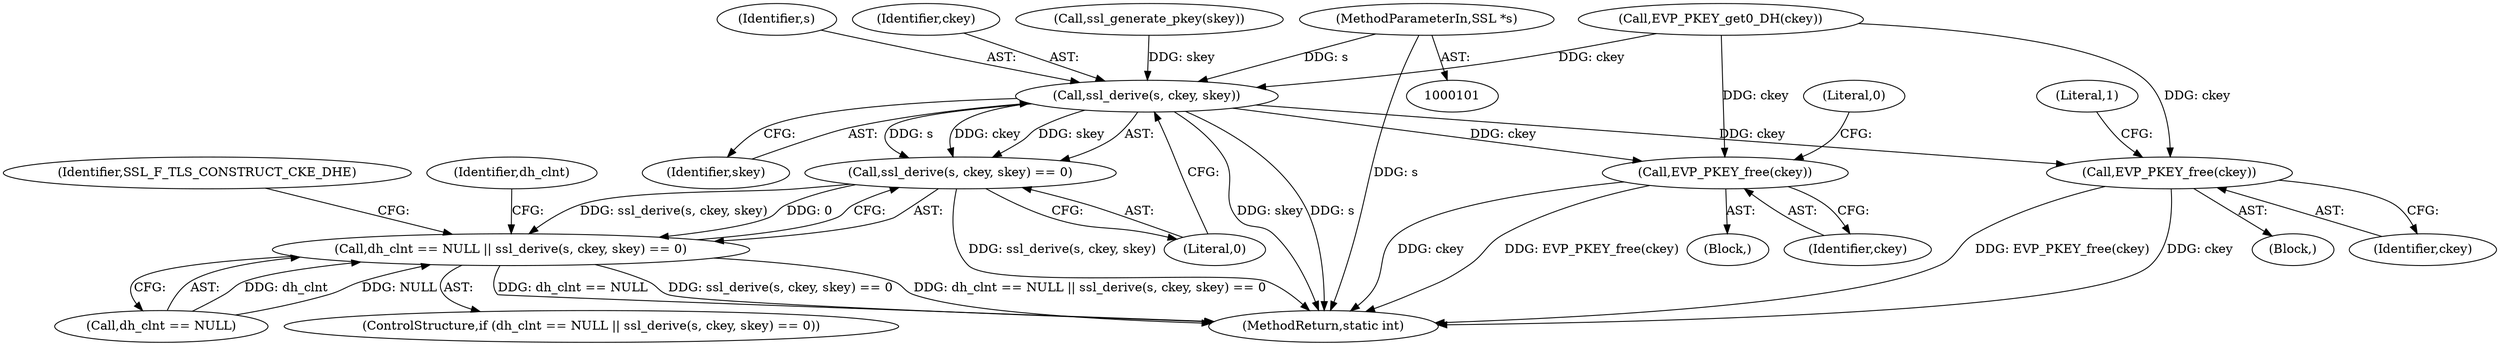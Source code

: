 digraph "0_openssl_efbe126e3ebb9123ac9d058aa2bb044261342aaa@pointer" {
"1000102" [label="(MethodParameterIn,SSL *s)"];
"1000161" [label="(Call,ssl_derive(s, ckey, skey))"];
"1000160" [label="(Call,ssl_derive(s, ckey, skey) == 0)"];
"1000156" [label="(Call,dh_clnt == NULL || ssl_derive(s, ckey, skey) == 0)"];
"1000170" [label="(Call,EVP_PKEY_free(ckey))"];
"1000197" [label="(Call,EVP_PKEY_free(ckey))"];
"1000157" [label="(Call,dh_clnt == NULL)"];
"1000175" [label="(Identifier,dh_clnt)"];
"1000162" [label="(Identifier,s)"];
"1000200" [label="(Literal,1)"];
"1000153" [label="(Call,EVP_PKEY_get0_DH(ckey))"];
"1000156" [label="(Call,dh_clnt == NULL || ssl_derive(s, ckey, skey) == 0)"];
"1000168" [label="(Identifier,SSL_F_TLS_CONSTRUCT_CKE_DHE)"];
"1000163" [label="(Identifier,ckey)"];
"1000173" [label="(Literal,0)"];
"1000155" [label="(ControlStructure,if (dh_clnt == NULL || ssl_derive(s, ckey, skey) == 0))"];
"1000170" [label="(Call,EVP_PKEY_free(ckey))"];
"1000161" [label="(Call,ssl_derive(s, ckey, skey))"];
"1000164" [label="(Identifier,skey)"];
"1000160" [label="(Call,ssl_derive(s, ckey, skey) == 0)"];
"1000106" [label="(Block,)"];
"1000165" [label="(Literal,0)"];
"1000198" [label="(Identifier,ckey)"];
"1000197" [label="(Call,EVP_PKEY_free(ckey))"];
"1000102" [label="(MethodParameterIn,SSL *s)"];
"1000201" [label="(MethodReturn,static int)"];
"1000139" [label="(Call,ssl_generate_pkey(skey))"];
"1000171" [label="(Identifier,ckey)"];
"1000166" [label="(Block,)"];
"1000102" -> "1000101"  [label="AST: "];
"1000102" -> "1000201"  [label="DDG: s"];
"1000102" -> "1000161"  [label="DDG: s"];
"1000161" -> "1000160"  [label="AST: "];
"1000161" -> "1000164"  [label="CFG: "];
"1000162" -> "1000161"  [label="AST: "];
"1000163" -> "1000161"  [label="AST: "];
"1000164" -> "1000161"  [label="AST: "];
"1000165" -> "1000161"  [label="CFG: "];
"1000161" -> "1000201"  [label="DDG: skey"];
"1000161" -> "1000201"  [label="DDG: s"];
"1000161" -> "1000160"  [label="DDG: s"];
"1000161" -> "1000160"  [label="DDG: ckey"];
"1000161" -> "1000160"  [label="DDG: skey"];
"1000153" -> "1000161"  [label="DDG: ckey"];
"1000139" -> "1000161"  [label="DDG: skey"];
"1000161" -> "1000170"  [label="DDG: ckey"];
"1000161" -> "1000197"  [label="DDG: ckey"];
"1000160" -> "1000156"  [label="AST: "];
"1000160" -> "1000165"  [label="CFG: "];
"1000165" -> "1000160"  [label="AST: "];
"1000156" -> "1000160"  [label="CFG: "];
"1000160" -> "1000201"  [label="DDG: ssl_derive(s, ckey, skey)"];
"1000160" -> "1000156"  [label="DDG: ssl_derive(s, ckey, skey)"];
"1000160" -> "1000156"  [label="DDG: 0"];
"1000156" -> "1000155"  [label="AST: "];
"1000156" -> "1000157"  [label="CFG: "];
"1000157" -> "1000156"  [label="AST: "];
"1000168" -> "1000156"  [label="CFG: "];
"1000175" -> "1000156"  [label="CFG: "];
"1000156" -> "1000201"  [label="DDG: dh_clnt == NULL"];
"1000156" -> "1000201"  [label="DDG: ssl_derive(s, ckey, skey) == 0"];
"1000156" -> "1000201"  [label="DDG: dh_clnt == NULL || ssl_derive(s, ckey, skey) == 0"];
"1000157" -> "1000156"  [label="DDG: dh_clnt"];
"1000157" -> "1000156"  [label="DDG: NULL"];
"1000170" -> "1000166"  [label="AST: "];
"1000170" -> "1000171"  [label="CFG: "];
"1000171" -> "1000170"  [label="AST: "];
"1000173" -> "1000170"  [label="CFG: "];
"1000170" -> "1000201"  [label="DDG: EVP_PKEY_free(ckey)"];
"1000170" -> "1000201"  [label="DDG: ckey"];
"1000153" -> "1000170"  [label="DDG: ckey"];
"1000197" -> "1000106"  [label="AST: "];
"1000197" -> "1000198"  [label="CFG: "];
"1000198" -> "1000197"  [label="AST: "];
"1000200" -> "1000197"  [label="CFG: "];
"1000197" -> "1000201"  [label="DDG: EVP_PKEY_free(ckey)"];
"1000197" -> "1000201"  [label="DDG: ckey"];
"1000153" -> "1000197"  [label="DDG: ckey"];
}
